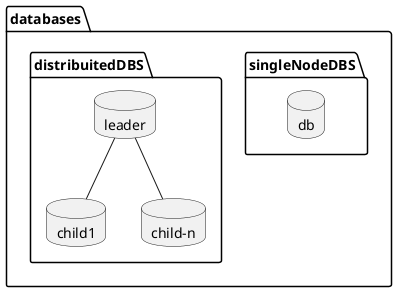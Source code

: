 @startuml
package databases {
    package singleNodeDBS {
        database node as "db" {

        }
    }

    package distribuitedDBS {
        database main as "leader" {

        }

        database child1 as "child1" {

        }

        database childn as "child-n" {

        }

        main -- child1
        main -- childn
    }
}
@enduml